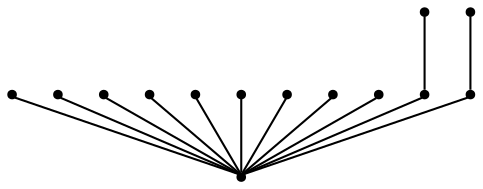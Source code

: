 graph {
  node [shape=point,comment="{\"directed\":false,\"doi\":\"10.1007/978-3-030-04414-5_4\",\"figure\":\"3 (1)\"}"]

  v0 [pos="890.8679612987207,304.200913808553"]
  v1 [pos="293.7478321984312,304.200913808553"]
  v2 [pos="626.8581826173229,256.9677378240831"]
  v3 [pos="626.8540493701726,351.43582255616883"]
  v4 [pos="603.7711993921628,340.6343175998606"]
  v5 [pos="603.7753326393131,267.765173171535"]
  v6 [pos="579.4756547002363,277.22393771044995"]
  v7 [pos="579.4714578646683,331.1745118133672"]
  v8 [pos="554.6008831114997,285.0188124643342"]
  v9 [pos="554.5966862759317,323.37764994578356"]
  v10 [pos="504.13447590710905,295.43294152763235"]
  v11 [pos="529.2551439070835,291.1270171617381"]
  v12 [pos="504.13031086574983,312.96352088248534"]
  v13 [pos="529.2509788657243,317.2684040008012"]

  v0 -- v1 [id="-3",pos="890.8679612987207,304.200913808553 718.1560799765177,303.3622008067776 718.1560799765177,303.3622008067776 718.1560799765177,303.3622008067776 717.5142820766928,303.6622390784729 717.5142820766928,303.6622390784729 717.5142820766928,303.6622390784729 710.1130989639985,312.5510596661345 710.1130989639985,312.5510596661345 710.1130989639985,312.5510596661345 703.7329550742793,299.8658663042808 703.7329550742793,299.8658663042808 703.7329550742793,299.8658663042808 705.2790438621861,299.7825029103648 705.2790438621861,299.7825029103648 705.2790438621861,299.7825029103648 699.5864179446168,317.88100730895263 699.5864179446168,317.88100730895263 699.5864179446168,317.88100730895263 698.0695798288509,318.03101054789073 698.0695798288509,318.03101054789073 698.0695798288509,318.03101054789073 690.3391358893168,304.61239736496384 690.3391358893168,304.61239736496384 690.3391358893168,304.61239736496384 293.7478321984312,304.200913808553 293.7478321984312,304.200913808553 293.7478321984312,304.200913808553"]
  v13 -- v12 [id="-5",pos="529.2509788657243,317.2684040008012 504.13031086574983,312.96352088248534 504.13031086574983,312.96352088248534 504.13031086574983,312.96352088248534"]
  v12 -- v1 [id="-6",pos="504.13031086574983,312.96352088248534 293.7478321984312,304.200913808553 293.7478321984312,304.200913808553 293.7478321984312,304.200913808553"]
  v11 -- v10 [id="-7",pos="529.2551439070835,291.1270171617381 504.13447590710905,295.43294152763235 504.13447590710905,295.43294152763235 504.13447590710905,295.43294152763235"]
  v10 -- v1 [id="-8",pos="504.13447590710905,295.43294152763235 293.7478321984312,304.200913808553 293.7478321984312,304.200913808553 293.7478321984312,304.200913808553"]
  v9 -- v1 [id="-9",pos="554.5966862759317,323.37764994578356 293.7478321984312,304.200913808553 293.7478321984312,304.200913808553 293.7478321984312,304.200913808553"]
  v8 -- v1 [id="-10",pos="554.6008831114997,285.0188124643342 293.7478321984312,304.200913808553 293.7478321984312,304.200913808553 293.7478321984312,304.200913808553"]
  v7 -- v1 [id="-11",pos="579.4714578646683,331.1745118133672 293.7478321984312,304.200913808553 293.7478321984312,304.200913808553 293.7478321984312,304.200913808553"]
  v6 -- v1 [id="-12",pos="579.4756547002363,277.22393771044995 293.7478321984312,304.200913808553 293.7478321984312,304.200913808553 293.7478321984312,304.200913808553"]
  v5 -- v1 [id="-13",pos="603.7753326393131,267.765173171535 293.7478321984312,304.200913808553 293.7478321984312,304.200913808553 293.7478321984312,304.200913808553"]
  v4 -- v1 [id="-14",pos="603.7711993921628,340.6343175998606 293.7478321984312,304.200913808553 293.7478321984312,304.200913808553 293.7478321984312,304.200913808553"]
  v3 -- v1 [id="-15",pos="626.8540493701726,351.43582255616883 293.7478321984312,304.200913808553 293.7478321984312,304.200913808553 293.7478321984312,304.200913808553"]
  v2 -- v1 [id="-16",pos="626.8581826173229,256.9677378240831 293.7478321984312,304.200913808553 293.7478321984312,304.200913808553 293.7478321984312,304.200913808553"]
}